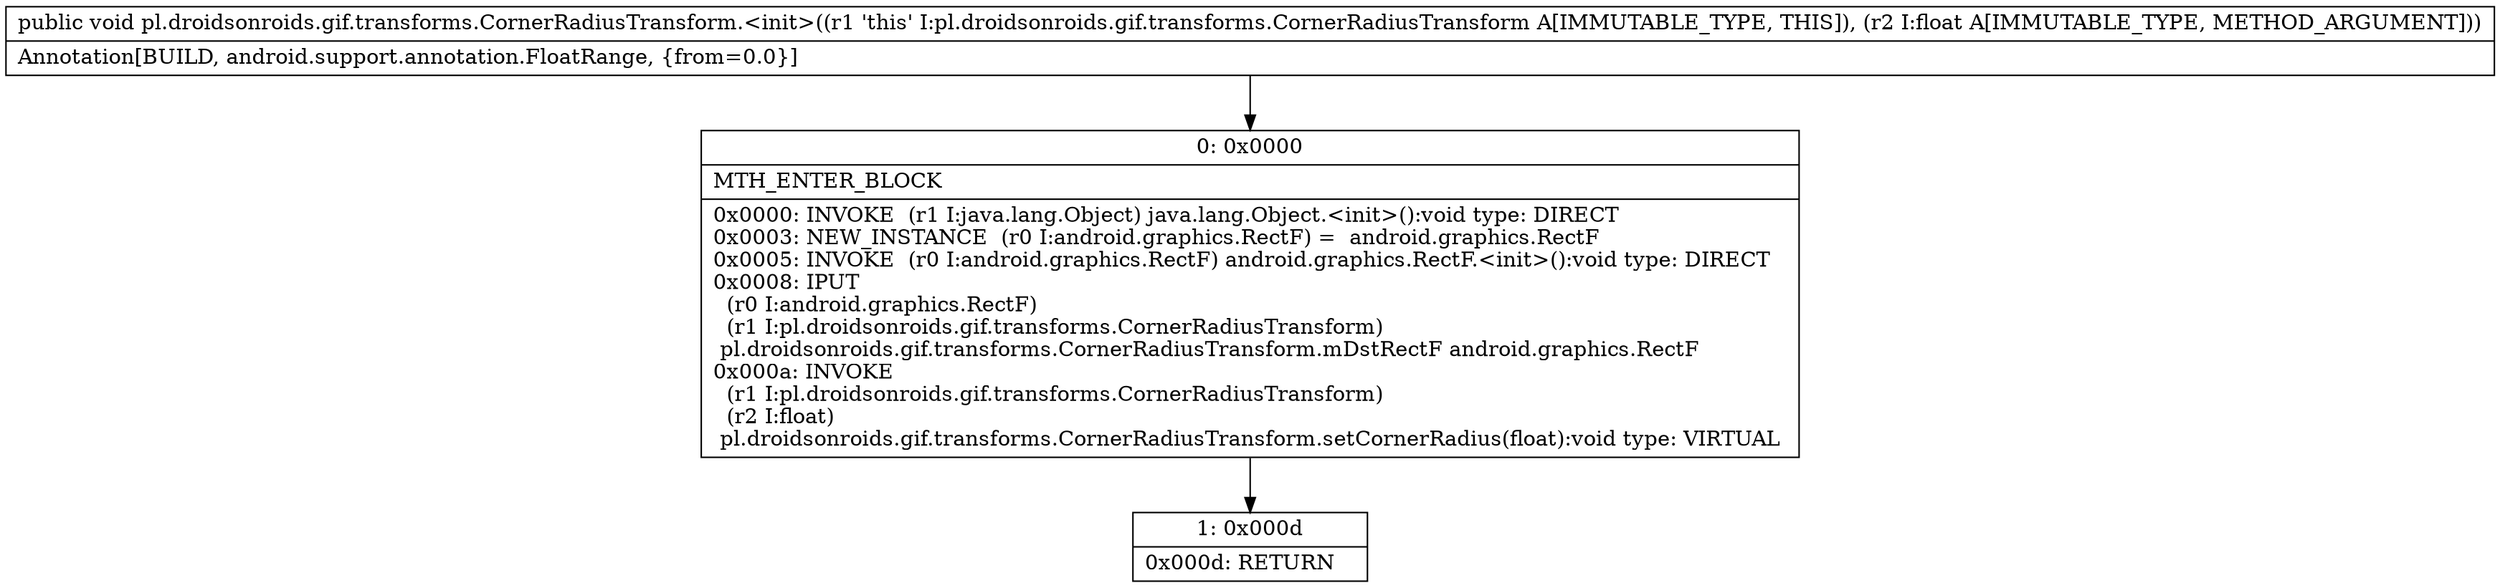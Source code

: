 digraph "CFG forpl.droidsonroids.gif.transforms.CornerRadiusTransform.\<init\>(F)V" {
Node_0 [shape=record,label="{0\:\ 0x0000|MTH_ENTER_BLOCK\l|0x0000: INVOKE  (r1 I:java.lang.Object) java.lang.Object.\<init\>():void type: DIRECT \l0x0003: NEW_INSTANCE  (r0 I:android.graphics.RectF) =  android.graphics.RectF \l0x0005: INVOKE  (r0 I:android.graphics.RectF) android.graphics.RectF.\<init\>():void type: DIRECT \l0x0008: IPUT  \l  (r0 I:android.graphics.RectF)\l  (r1 I:pl.droidsonroids.gif.transforms.CornerRadiusTransform)\l pl.droidsonroids.gif.transforms.CornerRadiusTransform.mDstRectF android.graphics.RectF \l0x000a: INVOKE  \l  (r1 I:pl.droidsonroids.gif.transforms.CornerRadiusTransform)\l  (r2 I:float)\l pl.droidsonroids.gif.transforms.CornerRadiusTransform.setCornerRadius(float):void type: VIRTUAL \l}"];
Node_1 [shape=record,label="{1\:\ 0x000d|0x000d: RETURN   \l}"];
MethodNode[shape=record,label="{public void pl.droidsonroids.gif.transforms.CornerRadiusTransform.\<init\>((r1 'this' I:pl.droidsonroids.gif.transforms.CornerRadiusTransform A[IMMUTABLE_TYPE, THIS]), (r2 I:float A[IMMUTABLE_TYPE, METHOD_ARGUMENT]))  | Annotation[BUILD, android.support.annotation.FloatRange, \{from=0.0\}]\l}"];
MethodNode -> Node_0;
Node_0 -> Node_1;
}


